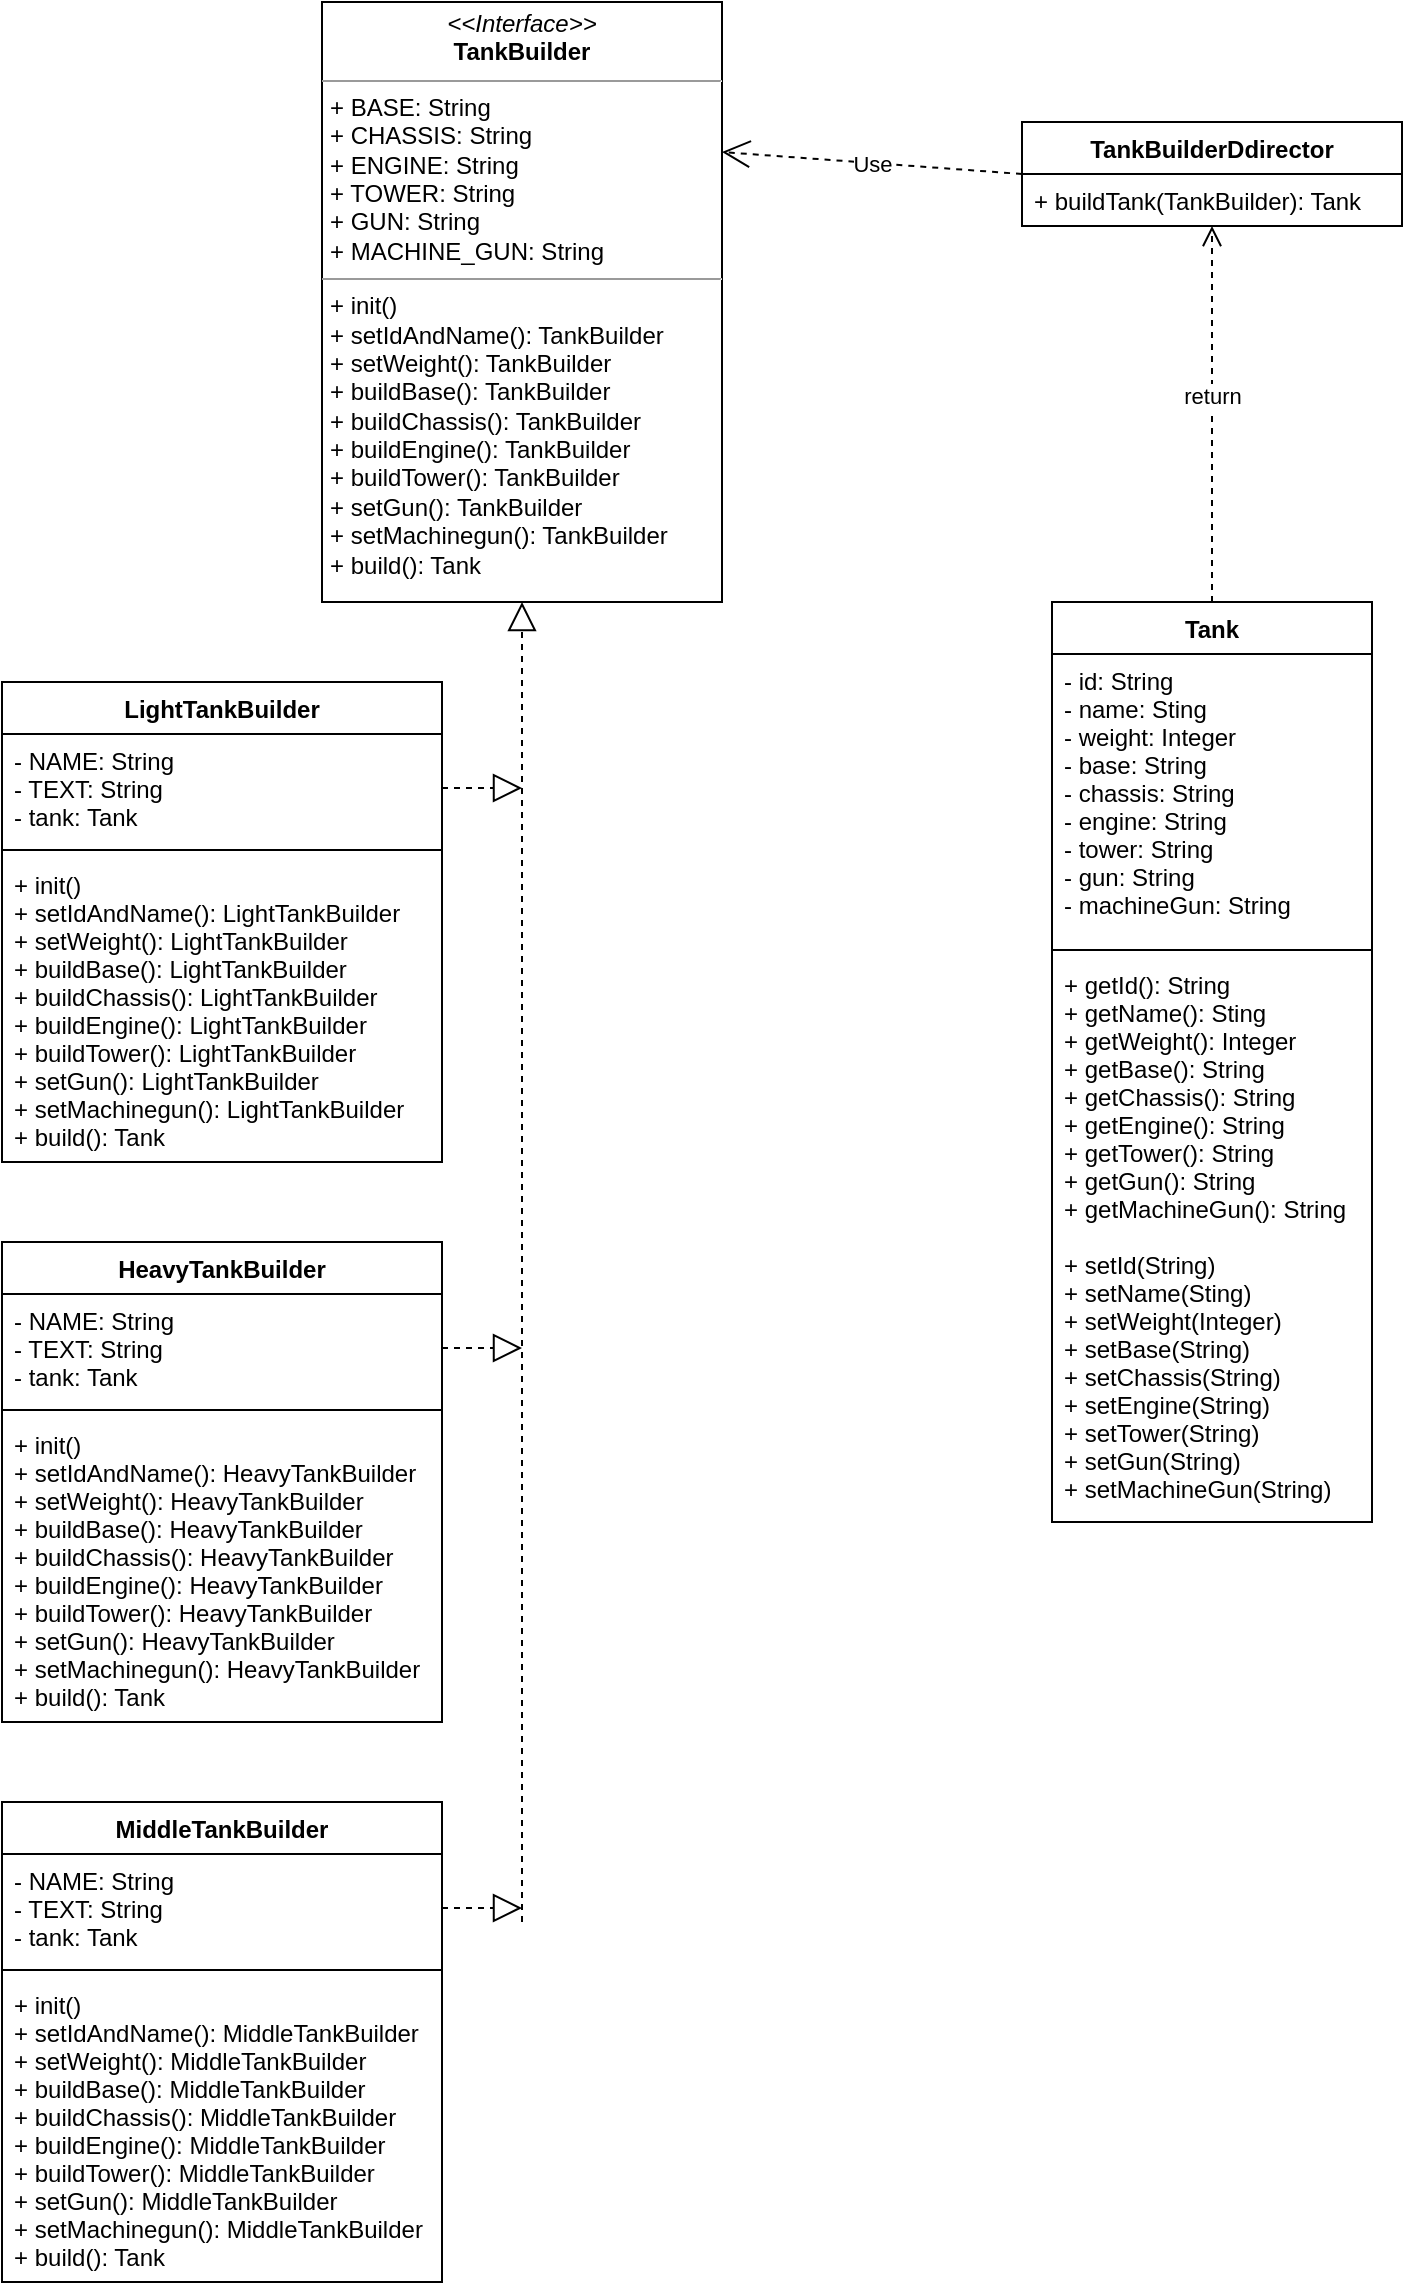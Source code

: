 <mxfile version="20.5.3" type="embed"><diagram id="23iRSUPoRavnBvh4doch" name="Page-1"><mxGraphModel dx="1021" dy="700" grid="1" gridSize="10" guides="1" tooltips="1" connect="1" arrows="1" fold="1" page="1" pageScale="1" pageWidth="827" pageHeight="1169" math="0" shadow="0"><root><mxCell id="0"/><mxCell id="1" parent="0"/><mxCell id="3" value="Tank" style="swimlane;fontStyle=1;align=center;verticalAlign=top;childLayout=stackLayout;horizontal=1;startSize=26;horizontalStack=0;resizeParent=1;resizeParentMax=0;resizeLast=0;collapsible=1;marginBottom=0;" parent="1" vertex="1"><mxGeometry x="565" y="320" width="160" height="460" as="geometry"/></mxCell><mxCell id="4" value="- id: String&#10;- name: Sting&#10;- weight: Integer&#10;- base: String&#10;- chassis: String&#10;- engine: String&#10;- tower: String&#10;- gun: String&#10;- machineGun: String&#10;" style="text;strokeColor=none;fillColor=none;align=left;verticalAlign=top;spacingLeft=4;spacingRight=4;overflow=hidden;rotatable=0;points=[[0,0.5],[1,0.5]];portConstraint=eastwest;" parent="3" vertex="1"><mxGeometry y="26" width="160" height="144" as="geometry"/></mxCell><mxCell id="5" value="" style="line;strokeWidth=1;fillColor=none;align=left;verticalAlign=middle;spacingTop=-1;spacingLeft=3;spacingRight=3;rotatable=0;labelPosition=right;points=[];portConstraint=eastwest;strokeColor=inherit;" parent="3" vertex="1"><mxGeometry y="170" width="160" height="8" as="geometry"/></mxCell><mxCell id="6" value="+ getId(): String&#10;+ getName(): Sting&#10;+ getWeight(): Integer&#10;+ getBase(): String&#10;+ getChassis(): String&#10;+ getEngine(): String&#10;+ getTower(): String&#10;+ getGun(): String&#10;+ getMachineGun(): String&#10;&#10;+ setId(String)&#10;+ setName(Sting)&#10;+ setWeight(Integer)&#10;+ setBase(String)&#10;+ setChassis(String)&#10;+ setEngine(String)&#10;+ setTower(String)&#10;+ setGun(String)&#10;+ setMachineGun(String)&#10;" style="text;strokeColor=none;fillColor=none;align=left;verticalAlign=top;spacingLeft=4;spacingRight=4;overflow=hidden;rotatable=0;points=[[0,0.5],[1,0.5]];portConstraint=eastwest;" parent="3" vertex="1"><mxGeometry y="178" width="160" height="282" as="geometry"/></mxCell><mxCell id="12" value="&lt;p style=&quot;margin:0px;margin-top:4px;text-align:center;&quot;&gt;&lt;i&gt;&amp;lt;&amp;lt;Interface&amp;gt;&amp;gt;&lt;/i&gt;&lt;br&gt;&lt;b&gt;TankBuilder&lt;/b&gt;&lt;/p&gt;&lt;hr size=&quot;1&quot;&gt;&lt;p style=&quot;margin:0px;margin-left:4px;&quot;&gt;+ BASE: String&lt;/p&gt;&lt;p style=&quot;margin:0px;margin-left:4px;&quot;&gt;+ CHASSIS: String&lt;/p&gt;&lt;p style=&quot;margin:0px;margin-left:4px;&quot;&gt;+ ENGINE: String&lt;/p&gt;&lt;p style=&quot;margin:0px;margin-left:4px;&quot;&gt;+ TOWER: String&lt;/p&gt;&lt;p style=&quot;margin:0px;margin-left:4px;&quot;&gt;+ GUN: String&lt;/p&gt;&lt;p style=&quot;margin:0px;margin-left:4px;&quot;&gt;+ MACHINE_GUN: String&lt;/p&gt;&lt;hr size=&quot;1&quot;&gt;&lt;p style=&quot;margin:0px;margin-left:4px;&quot;&gt;+ init()&lt;/p&gt;&lt;p style=&quot;margin:0px;margin-left:4px;&quot;&gt;+ setIdAndName(): TankBuilder&lt;/p&gt;&lt;p style=&quot;margin:0px;margin-left:4px;&quot;&gt;+ setWeight(): TankBuilder&lt;/p&gt;&lt;p style=&quot;margin:0px;margin-left:4px;&quot;&gt;+ buildBase(): TankBuilder&lt;/p&gt;&lt;p style=&quot;margin:0px;margin-left:4px;&quot;&gt;+ buildChassis(): TankBuilder&lt;/p&gt;&lt;p style=&quot;margin:0px;margin-left:4px;&quot;&gt;+ buildEngine(): TankBuilder&lt;/p&gt;&lt;p style=&quot;margin:0px;margin-left:4px;&quot;&gt;+ buildTower(): TankBuilder&lt;/p&gt;&lt;p style=&quot;margin:0px;margin-left:4px;&quot;&gt;+ setGun(): TankBuilder&lt;/p&gt;&lt;p style=&quot;margin:0px;margin-left:4px;&quot;&gt;+ setMachinegun(): TankBuilder&lt;/p&gt;&lt;p style=&quot;margin:0px;margin-left:4px;&quot;&gt;+ build(): Tank&lt;/p&gt;" style="verticalAlign=top;align=left;overflow=fill;fontSize=12;fontFamily=Helvetica;html=1;" parent="1" vertex="1"><mxGeometry x="200" y="20" width="200" height="300" as="geometry"/></mxCell><mxCell id="13" value="LightTankBuilder" style="swimlane;fontStyle=1;align=center;verticalAlign=top;childLayout=stackLayout;horizontal=1;startSize=26;horizontalStack=0;resizeParent=1;resizeParentMax=0;resizeLast=0;collapsible=1;marginBottom=0;" parent="1" vertex="1"><mxGeometry x="40" y="360" width="220" height="240" as="geometry"/></mxCell><mxCell id="14" value="- NAME: String&#10;- TEXT: String&#10;- tank: Tank" style="text;strokeColor=none;fillColor=none;align=left;verticalAlign=top;spacingLeft=4;spacingRight=4;overflow=hidden;rotatable=0;points=[[0,0.5],[1,0.5]];portConstraint=eastwest;" parent="13" vertex="1"><mxGeometry y="26" width="220" height="54" as="geometry"/></mxCell><mxCell id="15" value="" style="line;strokeWidth=1;fillColor=none;align=left;verticalAlign=middle;spacingTop=-1;spacingLeft=3;spacingRight=3;rotatable=0;labelPosition=right;points=[];portConstraint=eastwest;strokeColor=inherit;" parent="13" vertex="1"><mxGeometry y="80" width="220" height="8" as="geometry"/></mxCell><mxCell id="16" value="+ init()&#10;+ setIdAndName(): LightTankBuilder&#10;+ setWeight(): LightTankBuilder&#10;+ buildBase(): LightTankBuilder&#10;+ buildChassis(): LightTankBuilder&#10;+ buildEngine(): LightTankBuilder&#10;+ buildTower(): LightTankBuilder&#10;+ setGun(): LightTankBuilder&#10;+ setMachinegun(): LightTankBuilder&#10;+ build(): Tank" style="text;strokeColor=none;fillColor=none;align=left;verticalAlign=top;spacingLeft=4;spacingRight=4;overflow=hidden;rotatable=0;points=[[0,0.5],[1,0.5]];portConstraint=eastwest;" parent="13" vertex="1"><mxGeometry y="88" width="220" height="152" as="geometry"/></mxCell><mxCell id="17" value="MiddleTankBuilder" style="swimlane;fontStyle=1;align=center;verticalAlign=top;childLayout=stackLayout;horizontal=1;startSize=26;horizontalStack=0;resizeParent=1;resizeParentMax=0;resizeLast=0;collapsible=1;marginBottom=0;" parent="1" vertex="1"><mxGeometry x="40" y="920" width="220" height="240" as="geometry"/></mxCell><mxCell id="18" value="- NAME: String&#10;- TEXT: String&#10;- tank: Tank" style="text;strokeColor=none;fillColor=none;align=left;verticalAlign=top;spacingLeft=4;spacingRight=4;overflow=hidden;rotatable=0;points=[[0,0.5],[1,0.5]];portConstraint=eastwest;" parent="17" vertex="1"><mxGeometry y="26" width="220" height="54" as="geometry"/></mxCell><mxCell id="19" value="" style="line;strokeWidth=1;fillColor=none;align=left;verticalAlign=middle;spacingTop=-1;spacingLeft=3;spacingRight=3;rotatable=0;labelPosition=right;points=[];portConstraint=eastwest;strokeColor=inherit;" parent="17" vertex="1"><mxGeometry y="80" width="220" height="8" as="geometry"/></mxCell><mxCell id="20" value="+ init()&#10;+ setIdAndName(): MiddleTankBuilder&#10;+ setWeight(): MiddleTankBuilder&#10;+ buildBase(): MiddleTankBuilder&#10;+ buildChassis(): MiddleTankBuilder&#10;+ buildEngine(): MiddleTankBuilder&#10;+ buildTower(): MiddleTankBuilder&#10;+ setGun(): MiddleTankBuilder&#10;+ setMachinegun(): MiddleTankBuilder&#10;+ build(): Tank" style="text;strokeColor=none;fillColor=none;align=left;verticalAlign=top;spacingLeft=4;spacingRight=4;overflow=hidden;rotatable=0;points=[[0,0.5],[1,0.5]];portConstraint=eastwest;" parent="17" vertex="1"><mxGeometry y="88" width="220" height="152" as="geometry"/></mxCell><mxCell id="21" value="HeavyTankBuilder" style="swimlane;fontStyle=1;align=center;verticalAlign=top;childLayout=stackLayout;horizontal=1;startSize=26;horizontalStack=0;resizeParent=1;resizeParentMax=0;resizeLast=0;collapsible=1;marginBottom=0;" parent="1" vertex="1"><mxGeometry x="40" y="640" width="220" height="240" as="geometry"/></mxCell><mxCell id="22" value="- NAME: String&#10;- TEXT: String&#10;- tank: Tank" style="text;strokeColor=none;fillColor=none;align=left;verticalAlign=top;spacingLeft=4;spacingRight=4;overflow=hidden;rotatable=0;points=[[0,0.5],[1,0.5]];portConstraint=eastwest;" parent="21" vertex="1"><mxGeometry y="26" width="220" height="54" as="geometry"/></mxCell><mxCell id="23" value="" style="line;strokeWidth=1;fillColor=none;align=left;verticalAlign=middle;spacingTop=-1;spacingLeft=3;spacingRight=3;rotatable=0;labelPosition=right;points=[];portConstraint=eastwest;strokeColor=inherit;" parent="21" vertex="1"><mxGeometry y="80" width="220" height="8" as="geometry"/></mxCell><mxCell id="24" value="+ init()&#10;+ setIdAndName(): HeavyTankBuilder&#10;+ setWeight(): HeavyTankBuilder&#10;+ buildBase(): HeavyTankBuilder&#10;+ buildChassis(): HeavyTankBuilder&#10;+ buildEngine(): HeavyTankBuilder&#10;+ buildTower(): HeavyTankBuilder&#10;+ setGun(): HeavyTankBuilder&#10;+ setMachinegun(): HeavyTankBuilder&#10;+ build(): Tank" style="text;strokeColor=none;fillColor=none;align=left;verticalAlign=top;spacingLeft=4;spacingRight=4;overflow=hidden;rotatable=0;points=[[0,0.5],[1,0.5]];portConstraint=eastwest;" parent="21" vertex="1"><mxGeometry y="88" width="220" height="152" as="geometry"/></mxCell><mxCell id="25" value="" style="endArrow=block;dashed=1;endFill=0;endSize=12;html=1;rounded=0;exitX=1;exitY=0.5;exitDx=0;exitDy=0;" parent="1" source="14" edge="1"><mxGeometry width="160" relative="1" as="geometry"><mxPoint x="270" y="480" as="sourcePoint"/><mxPoint x="300" y="413" as="targetPoint"/></mxGeometry></mxCell><mxCell id="27" value="" style="endArrow=block;dashed=1;endFill=0;endSize=12;html=1;rounded=0;entryX=0.5;entryY=1;entryDx=0;entryDy=0;" parent="1" target="12" edge="1"><mxGeometry width="160" relative="1" as="geometry"><mxPoint x="300" y="980" as="sourcePoint"/><mxPoint x="410" y="480" as="targetPoint"/></mxGeometry></mxCell><mxCell id="28" value="" style="endArrow=block;dashed=1;endFill=0;endSize=12;html=1;rounded=0;exitX=1;exitY=0.5;exitDx=0;exitDy=0;" parent="1" source="22" edge="1"><mxGeometry width="160" relative="1" as="geometry"><mxPoint x="250" y="740" as="sourcePoint"/><mxPoint x="300" y="693" as="targetPoint"/></mxGeometry></mxCell><mxCell id="29" value="" style="endArrow=block;dashed=1;endFill=0;endSize=12;html=1;rounded=0;exitX=1;exitY=0.5;exitDx=0;exitDy=0;" parent="1" source="18" edge="1"><mxGeometry width="160" relative="1" as="geometry"><mxPoint x="250" y="890" as="sourcePoint"/><mxPoint x="300" y="973" as="targetPoint"/></mxGeometry></mxCell><mxCell id="30" value="TankBuilderDdirector" style="swimlane;fontStyle=1;align=center;verticalAlign=top;childLayout=stackLayout;horizontal=1;startSize=26;horizontalStack=0;resizeParent=1;resizeParentMax=0;resizeLast=0;collapsible=1;marginBottom=0;" parent="1" vertex="1"><mxGeometry x="550" y="80" width="190" height="52" as="geometry"/></mxCell><mxCell id="33" value="+ buildTank(TankBuilder): Tank" style="text;strokeColor=none;fillColor=none;align=left;verticalAlign=top;spacingLeft=4;spacingRight=4;overflow=hidden;rotatable=0;points=[[0,0.5],[1,0.5]];portConstraint=eastwest;" parent="30" vertex="1"><mxGeometry y="26" width="190" height="26" as="geometry"/></mxCell><mxCell id="34" value="Use" style="endArrow=open;endSize=12;dashed=1;html=1;rounded=0;exitX=0;exitY=0.5;exitDx=0;exitDy=0;entryX=1;entryY=0.25;entryDx=0;entryDy=0;" edge="1" parent="1" source="30" target="12"><mxGeometry width="160" relative="1" as="geometry"><mxPoint x="330" y="330" as="sourcePoint"/><mxPoint x="490" y="330" as="targetPoint"/></mxGeometry></mxCell><mxCell id="35" value="return" style="html=1;verticalAlign=bottom;endArrow=open;dashed=1;endSize=8;rounded=0;exitX=0.5;exitY=0;exitDx=0;exitDy=0;" edge="1" parent="1" source="3" target="33"><mxGeometry relative="1" as="geometry"><mxPoint x="450" y="310" as="sourcePoint"/><mxPoint x="370" y="310" as="targetPoint"/></mxGeometry></mxCell></root></mxGraphModel></diagram></mxfile>